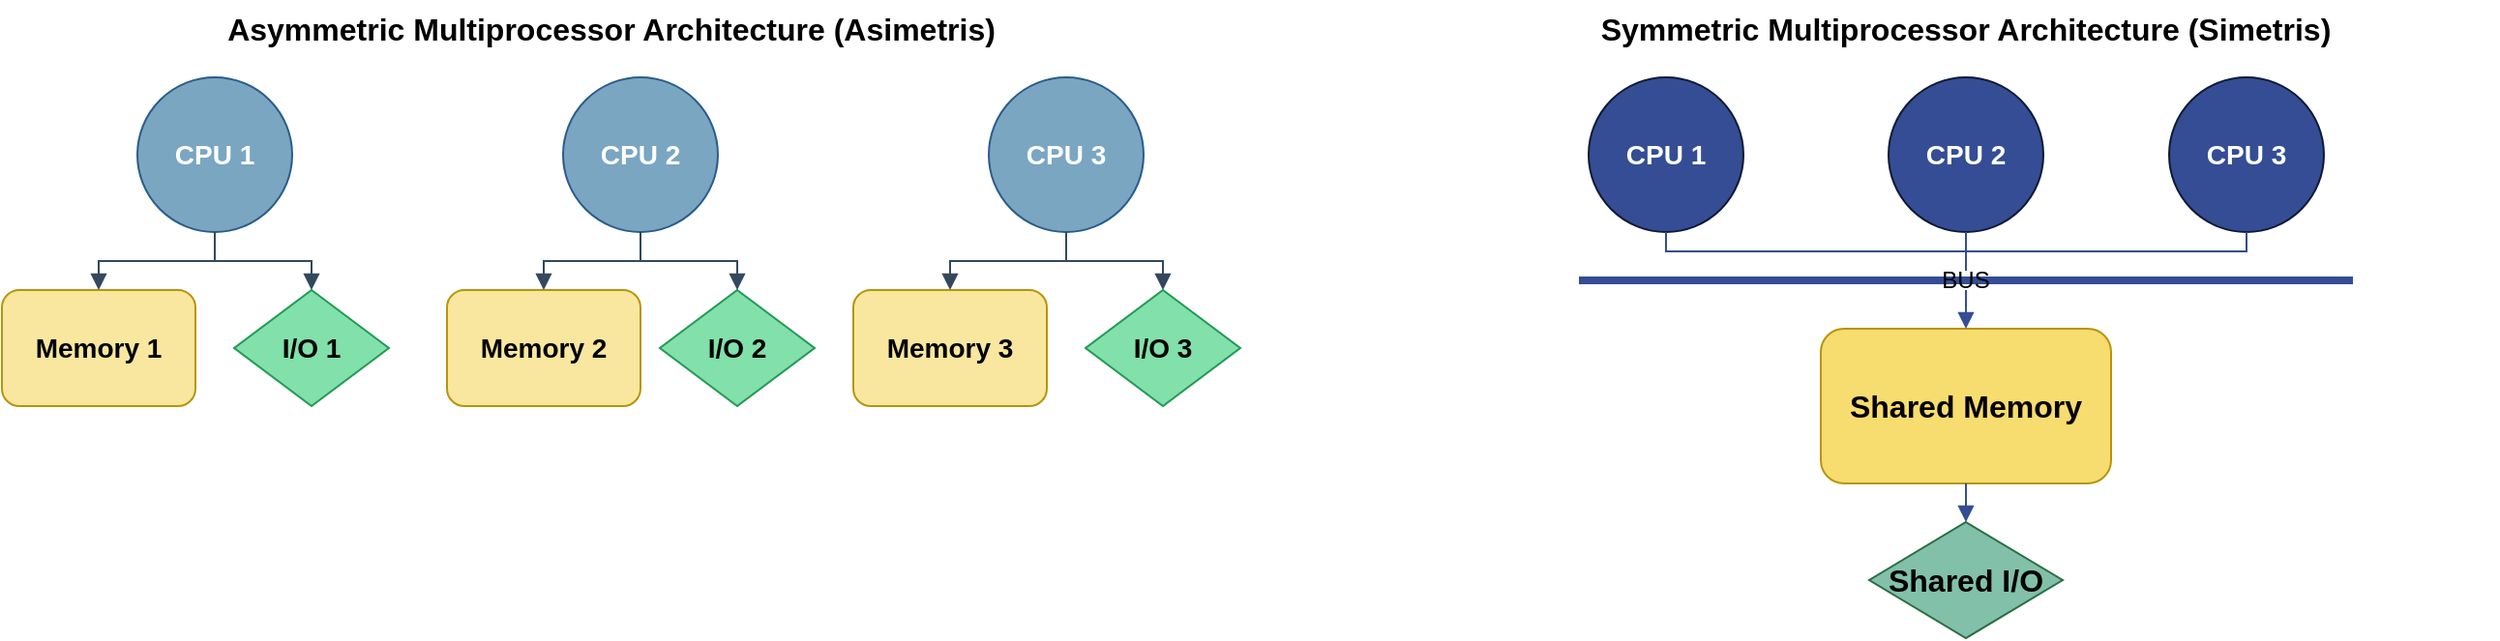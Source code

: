 <mxfile version="27.0.6">
  <diagram id="page-1" name="Multiprocessor Architectures Side by Side">
    <mxGraphModel dx="872" dy="440" grid="1" gridSize="10" guides="1" tooltips="1" connect="1" arrows="1" fold="1" page="1" pageScale="1" pageWidth="1400" pageHeight="600" math="0" shadow="0">
      <root>
        <mxCell id="0" />
        <mxCell id="1" parent="0" />
        <mxCell id="titleLeft" value="Asymmetric Multiprocessor Architecture (Asimetris)" style="text;html=1;fontSize=16;fontStyle=1;align=center;verticalAlign=middle;whiteSpace=wrap;fontFamily=Helvetica;fontWeight=bold;" parent="1" vertex="1">
          <mxGeometry x="50" y="10" width="550" height="30" as="geometry" />
        </mxCell>
        <mxCell id="titleRight" value="Symmetric Multiprocessor Architecture (Simetris)" style="text;html=1;fontSize=16;fontStyle=1;align=center;verticalAlign=middle;whiteSpace=wrap;fontFamily=Helvetica;fontWeight=bold;" parent="1" vertex="1">
          <mxGeometry x="750" y="10" width="550" height="30" as="geometry" />
        </mxCell>
        <mxCell id="cpu1" value="CPU 1" style="shape=ellipse;whiteSpace=wrap;html=1;aspect=fixed;fillColor=#7aa6c2;strokeColor=#2a5c8c;fontSize=14;fontStyle=1;fontColor=#ffffff;" parent="1" vertex="1">
          <mxGeometry x="80" y="50" width="80" height="80" as="geometry" />
        </mxCell>
        <mxCell id="mem1" value="Memory 1" style="rounded=1;whiteSpace=wrap;html=1;fillColor=#f9e79f;strokeColor=#b7950b;fontSize=14;fontStyle=1;fontFamily=Helvetica;" parent="1" vertex="1">
          <mxGeometry x="10" y="160" width="100" height="60" as="geometry" />
        </mxCell>
        <mxCell id="io1" value="I/O 1" style="rhombus;whiteSpace=wrap;html=1;fillColor=#82e0aa;strokeColor=#229954;fontSize=14;fontStyle=1;fontFamily=Helvetica;" parent="1" vertex="1">
          <mxGeometry x="130" y="160" width="80" height="60" as="geometry" />
        </mxCell>
        <mxCell id="cpu2" value="CPU 2" style="shape=ellipse;whiteSpace=wrap;html=1;aspect=fixed;fillColor=#7aa6c2;strokeColor=#2a5c8c;fontSize=14;fontStyle=1;fontColor=#ffffff;" parent="1" vertex="1">
          <mxGeometry x="300" y="50" width="80" height="80" as="geometry" />
        </mxCell>
        <mxCell id="mem2" value="Memory 2" style="rounded=1;whiteSpace=wrap;html=1;fillColor=#f9e79f;strokeColor=#b7950b;fontSize=14;fontStyle=1;fontFamily=Helvetica;" parent="1" vertex="1">
          <mxGeometry x="240" y="160" width="100" height="60" as="geometry" />
        </mxCell>
        <mxCell id="io2" value="I/O 2" style="rhombus;whiteSpace=wrap;html=1;fillColor=#82e0aa;strokeColor=#229954;fontSize=14;fontStyle=1;fontFamily=Helvetica;" parent="1" vertex="1">
          <mxGeometry x="350" y="160" width="80" height="60" as="geometry" />
        </mxCell>
        <mxCell id="cpu3" value="CPU 3" style="shape=ellipse;whiteSpace=wrap;html=1;aspect=fixed;fillColor=#7aa6c2;strokeColor=#2a5c8c;fontSize=14;fontStyle=1;fontColor=#ffffff;" parent="1" vertex="1">
          <mxGeometry x="520" y="50" width="80" height="80" as="geometry" />
        </mxCell>
        <mxCell id="mem3" value="Memory 3" style="rounded=1;whiteSpace=wrap;html=1;fillColor=#f9e79f;strokeColor=#b7950b;fontSize=14;fontStyle=1;fontFamily=Helvetica;" parent="1" vertex="1">
          <mxGeometry x="450" y="160" width="100" height="60" as="geometry" />
        </mxCell>
        <mxCell id="io3" value="I/O 3" style="rhombus;whiteSpace=wrap;html=1;fillColor=#82e0aa;strokeColor=#229954;fontSize=14;fontStyle=1;fontFamily=Helvetica;" parent="1" vertex="1">
          <mxGeometry x="570" y="160" width="80" height="60" as="geometry" />
        </mxCell>
        <mxCell id="edge1" style="edgeStyle=orthogonalEdgeStyle;rounded=0;strokeColor=#34495e;endArrow=block;endFill=1;" parent="1" source="cpu1" target="mem1" edge="1">
          <mxGeometry relative="1" as="geometry" />
        </mxCell>
        <mxCell id="edge2" style="edgeStyle=orthogonalEdgeStyle;rounded=0;strokeColor=#34495e;endArrow=block;endFill=1;" parent="1" source="cpu2" target="mem2" edge="1">
          <mxGeometry relative="1" as="geometry" />
        </mxCell>
        <mxCell id="edge3" style="edgeStyle=orthogonalEdgeStyle;rounded=0;strokeColor=#34495e;endArrow=block;endFill=1;" parent="1" source="cpu3" target="mem3" edge="1">
          <mxGeometry relative="1" as="geometry" />
        </mxCell>
        <mxCell id="edge4" style="edgeStyle=orthogonalEdgeStyle;rounded=0;strokeColor=#34495e;endArrow=block;endFill=1;" parent="1" source="cpu1" target="io1" edge="1">
          <mxGeometry relative="1" as="geometry" />
        </mxCell>
        <mxCell id="edge5" style="edgeStyle=orthogonalEdgeStyle;rounded=0;strokeColor=#34495e;endArrow=block;endFill=1;" parent="1" source="cpu2" target="io2" edge="1">
          <mxGeometry relative="1" as="geometry" />
        </mxCell>
        <mxCell id="edge6" style="edgeStyle=orthogonalEdgeStyle;rounded=0;strokeColor=#34495e;endArrow=block;endFill=1;" parent="1" source="cpu3" target="io3" edge="1">
          <mxGeometry relative="1" as="geometry" />
        </mxCell>
        <mxCell id="cpu1SMP" value="CPU 1" style="shape=ellipse;whiteSpace=wrap;html=1;aspect=fixed;fillColor=#344d94;strokeColor=#0f1a35;fontSize=14;fontStyle=1;fontColor=#ffffff;" parent="1" vertex="1">
          <mxGeometry x="830" y="50" width="80" height="80" as="geometry" />
        </mxCell>
        <mxCell id="cpu2SMP" value="CPU 2" style="shape=ellipse;whiteSpace=wrap;html=1;aspect=fixed;fillColor=#344d94;strokeColor=#0f1a35;fontSize=14;fontStyle=1;fontColor=#ffffff;" parent="1" vertex="1">
          <mxGeometry x="985" y="50" width="80" height="80" as="geometry" />
        </mxCell>
        <mxCell id="cpu3SMP" value="CPU 3" style="shape=ellipse;whiteSpace=wrap;html=1;aspect=fixed;fillColor=#344d94;strokeColor=#0f1a35;fontSize=14;fontStyle=1;fontColor=#ffffff;" parent="1" vertex="1">
          <mxGeometry x="1130" y="50" width="80" height="80" as="geometry" />
        </mxCell>
        <mxCell id="sharedMem" value="Shared Memory" style="rounded=1;whiteSpace=wrap;html=1;fillColor=#f7dc6f;strokeColor=#b7950b;fontSize=16;fontStyle=1;fontFamily=Helvetica;" parent="1" vertex="1">
          <mxGeometry x="950" y="180" width="150" height="80" as="geometry" />
        </mxCell>
        <mxCell id="sharedIO" value="Shared I/O" style="rhombus;whiteSpace=wrap;html=1;fillColor=#82c0aa;strokeColor=#2a6e45;fontSize=16;fontStyle=1;fontFamily=Helvetica;" parent="1" vertex="1">
          <mxGeometry x="975" y="280" width="100" height="60" as="geometry" />
        </mxCell>
        <mxCell id="bus" value="" style="shape=line;strokeWidth=4;strokeColor=#344d94;" parent="1" vertex="1">
          <mxGeometry x="825" y="150" width="400" height="10" as="geometry" />
        </mxCell>
        <mxCell id="edgeCpu1Bus" style="edgeStyle=orthogonalEdgeStyle;rounded=0;strokeColor=#344d94;endArrow=none;" parent="1" source="cpu1SMP" target="bus" edge="1">
          <mxGeometry relative="1" as="geometry">
            <mxPoint x="810" y="120" as="targetPoint" />
          </mxGeometry>
        </mxCell>
        <mxCell id="edgeCpu2Bus" style="edgeStyle=orthogonalEdgeStyle;rounded=0;strokeColor=#344d94;endArrow=none;" parent="1" source="cpu2SMP" target="bus" edge="1">
          <mxGeometry relative="1" as="geometry">
            <mxPoint x="930" y="120" as="targetPoint" />
          </mxGeometry>
        </mxCell>
        <mxCell id="edgeCpu3Bus" style="edgeStyle=orthogonalEdgeStyle;rounded=0;strokeColor=#344d94;endArrow=none;" parent="1" source="cpu3SMP" target="bus" edge="1">
          <mxGeometry relative="1" as="geometry">
            <mxPoint x="1050" y="120" as="targetPoint" />
          </mxGeometry>
        </mxCell>
        <mxCell id="edgeBusMem" style="edgeStyle=orthogonalEdgeStyle;rounded=0;strokeColor=#344d94;endArrow=block;endFill=1;" parent="1" source="bus" target="sharedMem" edge="1">
          <mxGeometry relative="1" as="geometry" />
        </mxCell>
        <mxCell id="edgeMemIO" style="edgeStyle=orthogonalEdgeStyle;rounded=0;strokeColor=#344d94;endArrow=block;endFill=1;" parent="1" source="sharedMem" target="sharedIO" edge="1">
          <mxGeometry relative="1" as="geometry" />
        </mxCell>
        <mxCell id="7TmTbgtsA1PNCpaND-98-2" value="BUS" style="text;html=1;align=center;verticalAlign=middle;whiteSpace=wrap;rounded=0;" vertex="1" parent="1">
          <mxGeometry x="995" y="140" width="60" height="30" as="geometry" />
        </mxCell>
      </root>
    </mxGraphModel>
  </diagram>
</mxfile>
